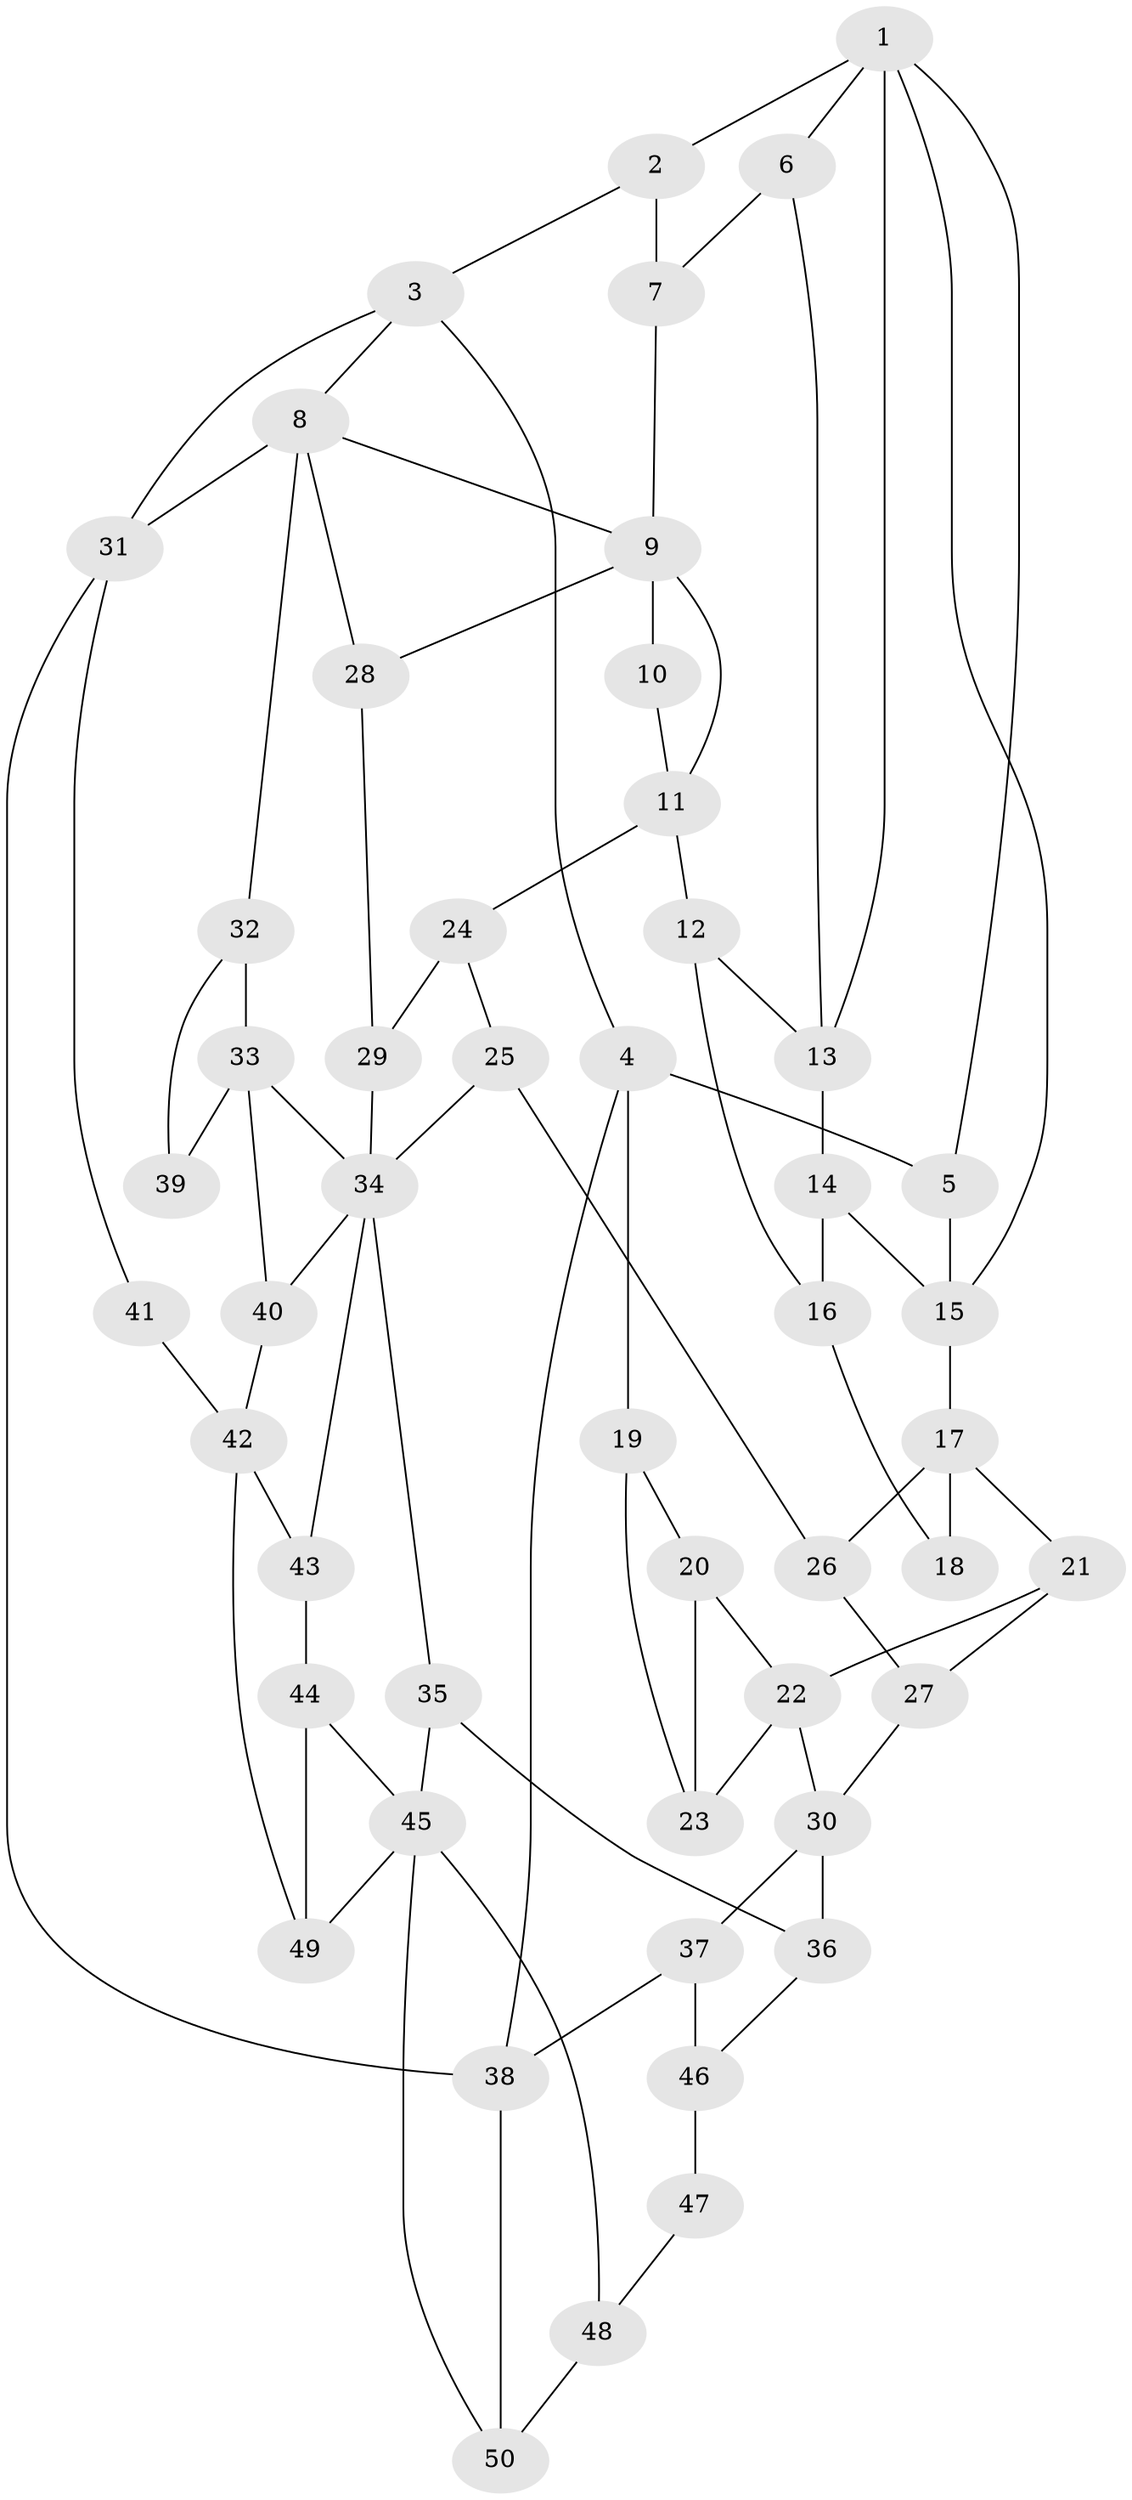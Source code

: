 // original degree distribution, {3: 0.03, 5: 0.47, 6: 0.25, 4: 0.25}
// Generated by graph-tools (version 1.1) at 2025/38/03/09/25 02:38:44]
// undirected, 50 vertices, 84 edges
graph export_dot {
graph [start="1"]
  node [color=gray90,style=filled];
  1;
  2;
  3;
  4;
  5;
  6;
  7;
  8;
  9;
  10;
  11;
  12;
  13;
  14;
  15;
  16;
  17;
  18;
  19;
  20;
  21;
  22;
  23;
  24;
  25;
  26;
  27;
  28;
  29;
  30;
  31;
  32;
  33;
  34;
  35;
  36;
  37;
  38;
  39;
  40;
  41;
  42;
  43;
  44;
  45;
  46;
  47;
  48;
  49;
  50;
  1 -- 2 [weight=1.0];
  1 -- 5 [weight=1.0];
  1 -- 6 [weight=1.0];
  1 -- 13 [weight=1.0];
  1 -- 15 [weight=1.0];
  2 -- 3 [weight=1.0];
  2 -- 7 [weight=1.0];
  3 -- 4 [weight=1.0];
  3 -- 8 [weight=1.0];
  3 -- 31 [weight=1.0];
  4 -- 5 [weight=1.0];
  4 -- 19 [weight=2.0];
  4 -- 38 [weight=1.0];
  5 -- 15 [weight=1.0];
  6 -- 7 [weight=1.0];
  6 -- 13 [weight=1.0];
  7 -- 9 [weight=1.0];
  8 -- 9 [weight=1.0];
  8 -- 28 [weight=1.0];
  8 -- 31 [weight=1.0];
  8 -- 32 [weight=2.0];
  9 -- 10 [weight=1.0];
  9 -- 11 [weight=1.0];
  9 -- 28 [weight=1.0];
  10 -- 11 [weight=2.0];
  11 -- 12 [weight=2.0];
  11 -- 24 [weight=1.0];
  12 -- 13 [weight=1.0];
  12 -- 16 [weight=1.0];
  13 -- 14 [weight=2.0];
  14 -- 15 [weight=2.0];
  14 -- 16 [weight=1.0];
  15 -- 17 [weight=2.0];
  16 -- 18 [weight=1.0];
  17 -- 18 [weight=2.0];
  17 -- 21 [weight=1.0];
  17 -- 26 [weight=1.0];
  19 -- 20 [weight=3.0];
  19 -- 23 [weight=1.0];
  20 -- 22 [weight=1.0];
  20 -- 23 [weight=2.0];
  21 -- 22 [weight=1.0];
  21 -- 27 [weight=1.0];
  22 -- 23 [weight=3.0];
  22 -- 30 [weight=1.0];
  24 -- 25 [weight=1.0];
  24 -- 29 [weight=1.0];
  25 -- 26 [weight=1.0];
  25 -- 34 [weight=1.0];
  26 -- 27 [weight=1.0];
  27 -- 30 [weight=1.0];
  28 -- 29 [weight=1.0];
  29 -- 34 [weight=1.0];
  30 -- 36 [weight=1.0];
  30 -- 37 [weight=1.0];
  31 -- 38 [weight=1.0];
  31 -- 41 [weight=1.0];
  32 -- 33 [weight=1.0];
  32 -- 39 [weight=2.0];
  33 -- 34 [weight=1.0];
  33 -- 39 [weight=1.0];
  33 -- 40 [weight=2.0];
  34 -- 35 [weight=1.0];
  34 -- 40 [weight=1.0];
  34 -- 43 [weight=1.0];
  35 -- 36 [weight=1.0];
  35 -- 45 [weight=2.0];
  36 -- 46 [weight=1.0];
  37 -- 38 [weight=1.0];
  37 -- 46 [weight=1.0];
  38 -- 50 [weight=1.0];
  40 -- 42 [weight=2.0];
  41 -- 42 [weight=2.0];
  42 -- 43 [weight=1.0];
  42 -- 49 [weight=1.0];
  43 -- 44 [weight=1.0];
  44 -- 45 [weight=1.0];
  44 -- 49 [weight=1.0];
  45 -- 48 [weight=1.0];
  45 -- 49 [weight=1.0];
  45 -- 50 [weight=1.0];
  46 -- 47 [weight=2.0];
  47 -- 48 [weight=1.0];
  48 -- 50 [weight=1.0];
}
